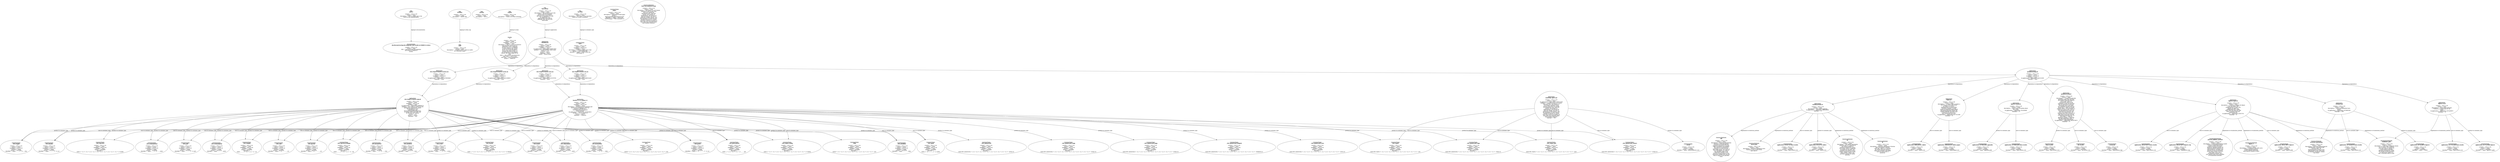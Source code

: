 digraph {
	margin=0 ratio=fill
	"Tags.source" [label=<<U>Tags</U><BR/><B>source</B><BR/><BR/>created =  2022-11-04<BR/>creator =  doug<BR/>description =  This is a paper that is the<BR/>source of the reproducibility.>]
	"Tags.mad" [label=<<U>Tags</U><BR/><B>mad</B><BR/><BR/>created =  2022-11-04<BR/>creator =  doug<BR/>description =  Complete AWOL. About as useful<BR/>as a chocolate teapot>]
	"Tags.ancient" [label=<<U>Tags</U><BR/><B>ancient</B><BR/><BR/>created =  2022-11-04<BR/>creator =  doug<BR/>description =  Past it.>]
	"Tags.frivilous" [label=<<U>Tags</U><BR/><B>frivilous</B><BR/><BR/>created =  2022-11-04<BR/>creator =  doug<BR/>description =  Rather silly.>]
	"Tags.urgent" [label=<<U>Tags</U><BR/><B>urgent</B><BR/><BR/>created =  2022-11-04<BR/>creator =  doug<BR/>description =  Needs to be done yesterday.>]
	"Tags.bad_syntax" [label=<<U>Tags</U><BR/><B>bad_syntax</B><BR/><BR/>created =  2022-11-04<BR/>creator =  doug<BR/>description =  The syntax in use in the<BR/>script is still too awkward,<BR/>and you have to be really in<BR/>the zone to remember it, in all<BR/>its complexity. It is<BR/>approaching some kind of<BR/>language, but I am not sure<BR/>which kind.>]
	"Tags.too_slow" [label=<<U>Tags</U><BR/><B>too_slow</B><BR/><BR/>created =  2022-11-04<BR/>creator =  doug<BR/>description =  This refers to the execution<BR/>speed of a script or program.>]
	"Applications.application_2393015356" [label=<<U>Applications</U><BR/><B>analysege_gpLU2.pl</B><BR/><BR/>created =  2022-11-04<BR/>creator =  doug<BR/>id_application =  application_2393015356<BR/>purpose =   Analysis script to # results<BR/>from SSS runs. The output is a<BR/>CSV format summary of the<BR/>results from each run, listing<BR/>the parameters first, then the<BR/>results: the number of<BR/>bankruptcies, the amount of<BR/>land use change, the year of<BR/>extinction of each species, and<BR/>the abundance of each species.<BR/>Number of species at a given<BR/>time step Level of occupancy at<BR/>each time step Shannon index<BR/>and evenness measure.<BR/>language =  Perl>]
	"Applications.application_3831436655" [label=<<U>Applications</U><BR/><B>SSS-StopC2-Cluster-create.sh</B><BR/><BR/>created =  2022-11-04<BR/>creator =  doug<BR/>modified =  2022-11-04<BR/>modifier =  doug<BR/>id_application =  application_3831436655<BR/>language =  Bash>]
	"Applications.application_3852470873" [label=<<U>Applications</U><BR/><B>postprocessing.R</B><BR/><BR/>created =  2022-11-04<BR/>creator =  doug<BR/>description =   A small R script that<BR/>emaulates what Gary did with<BR/>the outputs from the model in<BR/>an R script. That is it<BR/>reconstructs what he did<BR/>originally in what we presume<BR/>was an interactive R session.<BR/>Essentially this scrpt takes<BR/>the combined results from the<BR/>model and: 1. Adds two empty<BR/>columns TSNE.1.X and TSNE.1.Y -<BR/>this were going to be used for<BR/>visualisation of the data, but<BR/>were late abaondoned. The<BR/>columns have been retained, so<BR/>that they do not mess up any<BR/>subsequent programs that use<BR/>the output. 2. Adds an<BR/>incentive column. 3. Removes<BR/>the high bankruptcy rates. 4.<BR/>Removes high expenditure.<BR/>id_application =  application_3852470873<BR/>language =  R>]
	"Applications.application_648609270" [label=<<U>Applications</U><BR/><B>SSS-StopC2-Cluster-expt.pl</B><BR/><BR/>created =  2022-11-04<BR/>creator =  doug<BR/>modified =  2022-11-04<BR/>modifier =  doug<BR/>id_application =  application_648609270<BR/>purpose =  Perl script to create the SSS<BR/>preliminary experiments. These<BR/>are designed to cover<BR/>sinks/nosinks and<BR/>RewardActivity/RewardSpecies,<BR/>at various BETs and ASPs, and<BR/>for flat and var2 market.<BR/>version =  1.0<BR/>licence =  GPLv3<BR/>language =  Perl>]
	"Applications.application_1879050848" [label=<<U>Applications</U><BR/><B>SSS-StopC2-Cluster-create2.sh</B><BR/><BR/>created =  2022-11-04<BR/>creator =  doug<BR/>modified =  2022-11-04<BR/>modifier =  doug<BR/>id_application =  application_1879050848<BR/>language =  Bash>]
	"Applications.application_35542745" [label=<<U>Applications</U><BR/><B>figure2-3part.R</B><BR/><BR/>created =  2022-11-04<BR/>creator =  doug<BR/>description =   Produces 6 graphs for figure<BR/>3 for the paper. The<BR/>configurations to select this<BR/>graphs are kept in a<BR/>configuration file, unlike<BR/>other code this does not take<BR/>these scenarios from the<BR/>commmand line<BR/>id_application =  application_35542745<BR/>language =  R>]
	"Applications.application_2888254445" [label=<<U>Applications</U><BR/><B>SSS-StopC2-Cluster-run.sh</B><BR/><BR/>created =  2022-11-04<BR/>creator =  doug<BR/>modified =  2022-11-04<BR/>modifier =  doug<BR/>id_application =  application_2888254445<BR/>language =  Bash>]
	"Applications.application_3889266591" [label=<<U>Applications</U><BR/><B>nonlinearK4bsI.R</B><BR/><BR/>created =  2022-11-04<BR/>creator =  doug<BR/>description =  This needs supplying<BR/>id_application =  application_3889266591<BR/>language =  R>]
	"Applications.application_3450918915" [label=<<U>Applications</U><BR/><B>fearlus-1.1.5.2_spom-2.3</B><BR/><BR/>created =  2022-11-04<BR/>creator =  doug<BR/>modified =  2022-11-04<BR/>modifier =  doug<BR/>description =  Framework for Evaluation and<BR/>Assessment of Regional Land Use<BR/>Scenarios (FEARLUS) =<BR/>Stochastic Patch Occupancy<BR/>Model (SPOM)<BR/>id_application =  application_3450918915<BR/>version =  1.1.5.2_spom-2.3<BR/>licence =  GPLv3<BR/>language =  Unknown>]
	"Applications.application_2125378781" [label=<<U>Applications</U><BR/><B>SSS-StopC2-Cluster-run2.sh</B><BR/><BR/>created =  2022-11-04<BR/>creator =  doug<BR/>modified =  2022-11-04<BR/>modifier =  doug<BR/>id_application =  application_2125378781<BR/>language =  Bash>]
	"Applications.application_1060615845" [label=<<U>Applications</U><BR/><B>workflow.sh</B><BR/><BR/>created =  2022-11-04<BR/>creator =  doug<BR/>modified =  2022-11-04<BR/>modifier =  doug<BR/>id_application =  application_1060615845<BR/>purpose =  Overall workflow shell script<BR/>version =  1.0<BR/>licence =  GPLv3<BR/>language =  Bash<BR/>model =  fearlus-spom>]
	"Applications.application_4117413268" [label=<<U>Applications</U><BR/><B>table4.R</B><BR/><BR/>created =  2022-11-04<BR/>creator =  doug<BR/>description =   A small script to prodce a<BR/>text version of the table found<BR/>in Polhil et al (2013) -<BR/>Nonlinearities in biodiversity<BR/>incentive schemes: A study<BR/>using an integrated agent-based<BR/>and metacommunity model The<BR/>original diagram was done with<BR/>a mixture of R and Excel. I<BR/>have automated this part.<BR/>id_application =  application_4117413268<BR/>language =  R>]
	"Applications.application_1674429870" [label=<<U>Applications</U><BR/><B>figure2-3s.R</B><BR/><BR/>created =  2022-11-04<BR/>creator =  doug<BR/>description =   Need some stuff here.<BR/>Produces a sunflow plot for the<BR/>paper<BR/>id_application =  application_1674429870<BR/>language =  R>]
	"Applications.application_3379063284" [label=<<U>Applications</U><BR/><B>treehist3.pl</B><BR/><BR/>created =  2022-11-04<BR/>creator =  doug<BR/>description =  Some documentation here,<BR/>please.<BR/>id_application =  application_3379063284<BR/>language =  Perl>]
	"Applications.application_781459499" [label=<<U>Applications</U><BR/><B>figure2-3small.R</B><BR/><BR/>created =  2022-11-04<BR/>creator =  doug<BR/>description =  Some words of wisdom about<BR/>this script.<BR/>id_application =  application_781459499<BR/>language =  R>]
	"Applications.application_1642152293" [label=<<U>Applications</U><BR/><B>postprocessing.sh</B><BR/><BR/>created =  2022-11-04<BR/>creator =  doug<BR/>modified =  2022-11-04<BR/>modifier =  doug<BR/>id_application =  application_1642152293<BR/>language =  Bash>]
	"ContainerTypes.paper" [label=<<U>ContainerTypes</U><BR/><B>paper</B><BR/><BR/>created =  2022-11-04<BR/>creator =  doug<BR/>description =  Published or draft paper<BR/>format = <BR/>application/pdf;application/msword<BR/>identifier =  magic:^.*Microsoft<BR/>Word*$;magic:^.*PDF Document.*$>]
	"ContainerTypes.application_3852470873_final_results" [label=<<U>ContainerTypes</U><BR/><B>application_3852470873_final_results</B><BR/><BR/>created =  2022-11-04<BR/>creator =  doug<BR/>format =  text/plain<BR/>identifier =  name:^final_results.csv$>]
	"ContainerTypes.application_3852470873_figure3_cfg" [label=<<U>ContainerTypes</U><BR/><B>application_3852470873_figure3_cfg</B><BR/><BR/>created =  2022-11-04<BR/>creator =  doug<BR/>format =  text/plain<BR/>identifier =  name:^cfg\/figure3\.cfg$>]
	"ContainerTypes.application_3852470873_figure3" [label=<<U>ContainerTypes</U><BR/><B>application_3852470873_figure3</B><BR/><BR/>created =  2022-11-04<BR/>creator =  doug<BR/>format =  text/plain<BR/>identifier =  name:^figure3.pdf$>]
	"ContainerTypes._SSS_top-level" [label=<<U>ContainerTypes</U><BR/><B>_SSS_top-level</B><BR/><BR/>created =  2022-11-04<BR/>creator =  doug<BR/>modified =  2022-11-04<BR/>modifier =  doug<BR/>format =  text/plain<BR/>identifier = <BR/>name:_[^_]+_[^_]+_[^_]+_[^_]+_[^_]+_[^_]+_[^_]+_[^_]+_[^_]+_[^_]+_[^_]+.model>]
	"ContainerTypes._SSS_dummy" [label=<<U>ContainerTypes</U><BR/><B>_SSS_dummy</B><BR/><BR/>created =  2022-11-04<BR/>creator =  doug<BR/>modified =  2022-11-04<BR/>modifier =  doug<BR/>format =  text/plain<BR/>identifier =  name:___________[^_]+.csv>]
	"ContainerTypes.application_35542745_final_results" [label=<<U>ContainerTypes</U><BR/><B>application_35542745_final_results</B><BR/><BR/>created =  2022-11-04<BR/>creator =  doug<BR/>format =  text/plain<BR/>identifier =  name:^final_results.csv$>]
	"ContainerTypes.application_35542745_table4" [label=<<U>ContainerTypes</U><BR/><B>application_35542745_table4</B><BR/><BR/>created =  2022-11-04<BR/>creator =  doug<BR/>format =  text/plain<BR/>identifier =  name:^table4.csv$>]
	"ContainerTypes.application_4117413268_figure4" [label=<<U>ContainerTypes</U><BR/><B>application_4117413268_figure4</B><BR/><BR/>created =  2022-11-04<BR/>creator =  doug<BR/>format =  text/plain<BR/>identifier =  name:^figure4.*\.pdf$>]
	"ContainerTypes._SSS_species" [label=<<U>ContainerTypes</U><BR/><B>_SSS_species</B><BR/><BR/>created =  2022-11-04<BR/>creator =  doug<BR/>modified =  2022-11-04<BR/>modifier =  doug<BR/>format =  text/plain<BR/>identifier =  name:_[^_]+__________.csv>]
	"ContainerTypes.application_1674429870_figure5" [label=<<U>ContainerTypes</U><BR/><B>application_1674429870_figure5</B><BR/><BR/>created =  2022-11-04<BR/>creator =  doug<BR/>format =  text/plain<BR/>identifier =  name:^.*.PDF$>]
	"ContainerTypes.application_3889266591_table4" [label=<<U>ContainerTypes</U><BR/><B>application_3889266591_table4</B><BR/><BR/>created =  2022-11-04<BR/>creator =  doug<BR/>format =  text/plain<BR/>identifier =  name:^table4.csv$>]
	"ContainerTypes._SSS_economystate" [label=<<U>ContainerTypes</U><BR/><B>_SSS_economystate</B><BR/><BR/>created =  2022-11-04<BR/>creator =  doug<BR/>modified =  2022-11-04<BR/>modifier =  doug<BR/>format =  text/plain<BR/>identifier =  name:______[^_]+_____.state>]
	"ContainerTypes.application_3889266591_table4_paper" [label=<<U>ContainerTypes</U><BR/><B>application_3889266591_table4_paper</B><BR/><BR/>created =  2022-11-04<BR/>creator =  doug<BR/>format =  text/plain<BR/>identifier =  name:^table4.paper.csv$>]
	"ContainerTypes._SSS_top-level-subpop" [label=<<U>ContainerTypes</U><BR/><B>_SSS_top-level-subpop</B><BR/><BR/>created =  2022-11-04<BR/>creator =  doug<BR/>modified =  2022-11-04<BR/>modifier =  doug<BR/>format =  text/plain<BR/>identifier = <BR/>name:________[^_]+_[^_]+_[^_]+_.ssp>]
	"ContainerTypes._SSS_grid" [label=<<U>ContainerTypes</U><BR/><B>_SSS_grid</B><BR/><BR/>created =  2022-11-04<BR/>creator =  doug<BR/>modified =  2022-11-04<BR/>modifier =  doug<BR/>format =  text/plain<BR/>identifier =  name:___________[^_]+.grd>]
	"ContainerTypes.application_3379063284_appendix" [label=<<U>ContainerTypes</U><BR/><B>application_3379063284_appendix</B><BR/><BR/>created =  2022-11-04<BR/>creator =  doug<BR/>format =  text/plain<BR/>identifier =  name:^appendix.pdf$>]
	"ContainerTypes.application_4117413268_final_results" [label=<<U>ContainerTypes</U><BR/><B>application_4117413268_final_results</B><BR/><BR/>created =  2022-11-04<BR/>creator =  doug<BR/>format =  text/plain<BR/>identifier =  name:^final_results.csv$>]
	"ContainerTypes._SSS_subpop" [label=<<U>ContainerTypes</U><BR/><B>_SSS_subpop</B><BR/><BR/>created =  2022-11-04<BR/>creator =  doug<BR/>modified =  2022-11-04<BR/>modifier =  doug<BR/>format =  text/plain<BR/>identifier = <BR/>name:________[^_]+_[^_]+_[^_]+_.sp>]
	"ContainerTypes._SSS_yieldtree" [label=<<U>ContainerTypes</U><BR/><B>_SSS_yieldtree</B><BR/><BR/>created =  2022-11-04<BR/>creator =  doug<BR/>modified =  2022-11-04<BR/>modifier =  doug<BR/>format =  text/plain<BR/>identifier =  name:___________.tree>]
	"ContainerTypes.application_1674429870_final_results" [label=<<U>ContainerTypes</U><BR/><B>application_1674429870_final_results</B><BR/><BR/>created =  2022-11-04<BR/>creator =  doug<BR/>format =  text/plain<BR/>identifier =  name:^final_results.csv$>]
	"ContainerTypes._SSS_fearlus" [label=<<U>ContainerTypes</U><BR/><B>_SSS_fearlus</B><BR/><BR/>created =  2022-11-04<BR/>creator =  doug<BR/>modified =  2022-11-04<BR/>modifier =  doug<BR/>format =  text/plain<BR/>identifier = <BR/>name:__[^_]+_[^_]+_[^_]+_[^_]+_[^_]+_[^_]+_[^_]+_[^_]+_[^_]+_[^_]+.fearlus>]
	"ContainerTypes._SSS_incomedata" [label=<<U>ContainerTypes</U><BR/><B>_SSS_incomedata</B><BR/><BR/>created =  2022-11-04<BR/>creator =  doug<BR/>modified =  2022-11-04<BR/>modifier =  doug<BR/>format =  text/plain<BR/>identifier =  name:______[^_]+_____.data>]
	"ContainerTypes._SSS_government" [label=<<U>ContainerTypes</U><BR/><B>_SSS_government</B><BR/><BR/>created =  2022-11-04<BR/>creator =  doug<BR/>modified =  2022-11-04<BR/>modifier =  doug<BR/>format =  text/plain<BR/>identifier = <BR/>name:__[^_]+_[^_]+_[^_]+_[^_]+______.gov>]
	"ContainerTypes._SSS_sink" [label=<<U>ContainerTypes</U><BR/><B>_SSS_sink</B><BR/><BR/>created =  2022-11-04<BR/>creator =  doug<BR/>modified =  2022-11-04<BR/>modifier =  doug<BR/>format =  text/plain<BR/>identifier =  name:_[^_]+__________.csv>]
	"ContainerTypes.application_3379063284_final_results" [label=<<U>ContainerTypes</U><BR/><B>application_3379063284_final_results</B><BR/><BR/>created =  2022-11-04<BR/>creator =  doug<BR/>format =  text/plain<BR/>identifier =  name:^final_results.csv$>]
	"ContainerTypes._SSS_incometree" [label=<<U>ContainerTypes</U><BR/><B>_SSS_incometree</B><BR/><BR/>created =  2022-11-04<BR/>creator =  doug<BR/>modified =  2022-11-04<BR/>modifier =  doug<BR/>format =  text/plain<BR/>identifier =  name:______[^_]+_____.tree>]
	"ContainerTypes._SSS_event" [label=<<U>ContainerTypes</U><BR/><B>_SSS_event</B><BR/><BR/>created =  2022-11-04<BR/>creator =  doug<BR/>modified =  2022-11-04<BR/>modifier =  doug<BR/>format =  text/plain<BR/>identifier =  name:________[^_]+___.event>]
	"ContainerTypes._SSS_luhab" [label=<<U>ContainerTypes</U><BR/><B>_SSS_luhab</B><BR/><BR/>created =  2022-11-04<BR/>creator =  doug<BR/>modified =  2022-11-04<BR/>modifier =  doug<BR/>format =  text/plain<BR/>identifier =  name:___________.csv>]
	"ContainerTypes.bash" [label=<<U>ContainerTypes</U><BR/><B>bash</B><BR/><BR/>created =  2022-11-04<BR/>creator =  doug<BR/>modified =  2022-11-04<BR/>modifier =  doug<BR/>description =  A Bourne-again bash script<BR/>format =  text/x-shellscript<BR/>identifier =  magic:^.*shell script text<BR/>executable.*$>]
	"ContainerTypes._SSS_climateprob" [label=<<U>ContainerTypes</U><BR/><B>_SSS_climateprob</B><BR/><BR/>created =  2022-11-04<BR/>creator =  doug<BR/>modified =  2022-11-04<BR/>modifier =  doug<BR/>format =  text/plain<BR/>identifier =  name:___________.prob>]
	"ContainerTypes._SSS_patch" [label=<<U>ContainerTypes</U><BR/><B>_SSS_patch</B><BR/><BR/>created =  2022-11-04<BR/>creator =  doug<BR/>modified =  2022-11-04<BR/>modifier =  doug<BR/>format =  text/plain<BR/>identifier =  name:_[^_]+__________[^_]+.csv>]
	"ContainerTypes._SSS_report-config" [label=<<U>ContainerTypes</U><BR/><B>_SSS_report-config</B><BR/><BR/>created =  2022-11-04<BR/>creator =  doug<BR/>modified =  2022-11-04<BR/>modifier =  doug<BR/>format =  text/plain<BR/>identifier = <BR/>name:_[^_]+_[^_]+_[^_]+_[^_]+_[^_]+_[^_]+_[^_]+_[^_]+_[^_]+_[^_]+_[^_]+.repcfg>]
	"ContainerTypes._SSS_yielddata" [label=<<U>ContainerTypes</U><BR/><B>_SSS_yielddata</B><BR/><BR/>created =  2022-11-04<BR/>creator =  doug<BR/>modified =  2022-11-04<BR/>modifier =  doug<BR/>format =  text/plain<BR/>identifier =  name:___________.data>]
	"ContainerTypes._SSS_spom" [label=<<U>ContainerTypes</U><BR/><B>_SSS_spom</B><BR/><BR/>created =  2022-11-04<BR/>creator =  doug<BR/>modified =  2022-11-04<BR/>modifier =  doug<BR/>format =  text/plain<BR/>identifier = <BR/>name:_[^_]+__________[^_]+.spom>]
	"ContainerTypes._SSS_economyprob" [label=<<U>ContainerTypes</U><BR/><B>_SSS_economyprob</B><BR/><BR/>created =  2022-11-04<BR/>creator =  doug<BR/>modified =  2022-11-04<BR/>modifier =  doug<BR/>format =  text/plain<BR/>identifier =  name:___________.prob>]
	"ContainerTypes._SSS_trigger" [label=<<U>ContainerTypes</U><BR/><B>_SSS_trigger</B><BR/><BR/>created =  2022-11-04<BR/>creator =  doug<BR/>modified =  2022-11-04<BR/>modifier =  doug<BR/>format =  text/plain<BR/>identifier =  name:________[^_]+___.trig>]
	"ContainerTypes._OUT" [label=<<U>ContainerTypes</U><BR/><B>_OUT</B><BR/><BR/>created =  2022-11-04<BR/>creator =  doug<BR/>modified =  2022-11-04<BR/>modifier =  doug<BR/>format =  text/plain<BR/>identifier = <BR/>name:[^_]+_[^_]+_[^_]+_[^_]+_[^_]+_[^_]+_[^_]+_[^_]+_[^_]+_[^_]+_[^_].out>]
	"ContainerTypes._ERR" [label=<<U>ContainerTypes</U><BR/><B>_ERR</B><BR/><BR/>created =  2022-11-04<BR/>creator =  doug<BR/>modified =  2022-11-04<BR/>modifier =  doug<BR/>format =  text/plain<BR/>identifier = <BR/>name:[^_]+_[^_]+_[^_]+_[^_]+_[^_]+_[^_]+_[^_]+_[^_]+_[^_]+_[^_]+_[^_].err>]
	"ContainerTypes._SSS_spomresult_lspp" [label=<<U>ContainerTypes</U><BR/><B>_SSS_spomresult_lspp</B><BR/><BR/>created =  2022-11-04<BR/>creator =  doug<BR/>modified =  2022-11-04<BR/>modifier =  doug<BR/>format =  text/plain<BR/>identifier = <BR/>name:SSS_spomresult_[^_]+_[^_]+_[^_]+_[^_]+_[^_]+_[^_]+_[^_]+_[^_]+_[^_]+_[^_]+_[^_]-lspp.csv>]
	"ContainerTypes._result" [label=<<U>ContainerTypes</U><BR/><B>_result</B><BR/><BR/>created =  2022-11-04<BR/>creator =  doug<BR/>format =  text/plain<BR/>identifier =  name:^(batch1|batch2).csv$>]
	"ContainerTypes._SSS_spomresult" [label=<<U>ContainerTypes</U><BR/><B>_SSS_spomresult</B><BR/><BR/>created =  2022-11-04<BR/>creator =  doug<BR/>modified =  2022-11-04<BR/>modifier =  doug<BR/>format =  text/plain<BR/>identifier = <BR/>name:SSS_spomresult_[^_]+_[^_]+_[^_]+_[^_]+_[^_]+_[^_]+_[^_]+_[^_]+_[^_]+_[^_]+_[^_]-prop.csv>]
	"ContainerTypes._SSS_spomresult_nspp" [label=<<U>ContainerTypes</U><BR/><B>_SSS_spomresult_nspp</B><BR/><BR/>created =  2022-11-04<BR/>creator =  doug<BR/>modified =  2022-11-04<BR/>modifier =  doug<BR/>format =  text/plain<BR/>identifier = <BR/>name:SSS_spomresult_[^_]+_[^_]+_[^_]+_[^_]+_[^_]+_[^_]+_[^_]+_[^_]+_[^_]+_[^_]+_[^_]-nspp.csv>]
	"ContainerTypes._SSS_spomresult_pspp" [label=<<U>ContainerTypes</U><BR/><B>_SSS_spomresult_pspp</B><BR/><BR/>created =  2022-11-04<BR/>creator =  doug<BR/>modified =  2022-11-04<BR/>modifier =  doug<BR/>format =  text/plain<BR/>identifier = <BR/>name:SSS_spomresult_[^_]+_[^_]+_[^_]+_[^_]+_[^_]+_[^_]+_[^_]+_[^_]+_[^_]+_[^_]+_[^_]-pspp.csv>]
	"ContainerTypes._SSS_spomresult_habgrid" [label=<<U>ContainerTypes</U><BR/><B>_SSS_spomresult_habgrid</B><BR/><BR/>created =  2022-11-04<BR/>creator =  doug<BR/>modified =  2022-11-04<BR/>modifier =  doug<BR/>format =  text/plain<BR/>identifier = <BR/>name:SSS_spomresult_[^_]+_[^_]+_[^_]+_[^_]+_[^_]+_[^_]+_[^_]+_[^_]+_[^_]+_[^_]+_[^_]-habgrid.csv>]
	"ContainerTypes._SSS_spomresult_area" [label=<<U>ContainerTypes</U><BR/><B>_SSS_spomresult_area</B><BR/><BR/>created =  2022-11-04<BR/>creator =  doug<BR/>modified =  2022-11-04<BR/>modifier =  doug<BR/>format =  text/plain<BR/>identifier = <BR/>name:SSS_spomresult_[^_]+_[^_]+_[^_]+_[^_]+_[^_]+_[^_]+_[^_]+_[^_]+_[^_]+_[^_]+_[^_]-area.csv>]
	"ContainerTypes._SSS_report" [label=<<U>ContainerTypes</U><BR/><B>_SSS_report</B><BR/><BR/>created =  2022-11-04<BR/>creator =  doug<BR/>modified =  2022-11-04<BR/>modifier =  doug<BR/>format =  text/plain<BR/>identifier = <BR/>name:SSS_report_[^_]+_[^_]+_[^_]+_[^_]+_[^_]+_[^_]+_[^_]+_[^_]+_[^_]+_[^_]+_[^_].txt>]
	"ContainerTypes._all_results" [label=<<U>ContainerTypes</U><BR/><B>_all_results</B><BR/><BR/>created =  2022-11-04<BR/>creator =  doug<BR/>format =  text/plain<BR/>identifier =  name:^all_results.csv$>]
	"ContainerTypes._SSS_report_grd" [label=<<U>ContainerTypes</U><BR/><B>_SSS_report_grd</B><BR/><BR/>created =  2022-11-04<BR/>creator =  doug<BR/>modified =  2022-11-04<BR/>modifier =  doug<BR/>format =  text/plain<BR/>identifier = <BR/>name:SSS_report_[^_]+_[^_]+_[^_]+_[^_]+_[^_]+_[^_]+_[^_]+_[^_]+_[^_]+_[^_]+_[^_].grd>]
	"ContainerTypes._SSS_spomresult_extinct" [label=<<U>ContainerTypes</U><BR/><B>_SSS_spomresult_extinct</B><BR/><BR/>created =  2022-11-04<BR/>creator =  doug<BR/>modified =  2022-11-04<BR/>modifier =  doug<BR/>format =  text/plain<BR/>identifier = <BR/>name:SSS_spomresult_[^_]+_[^_]+_[^_]+_[^_]+_[^_]+_[^_]+_[^_]+_[^_]+_[^_]+_[^_]+_[^_]-nspp.csv>]
	"ContainerTypes._scenarios" [label=<<U>ContainerTypes</U><BR/><B>_scenarios</B><BR/><BR/>created =  2022-11-04<BR/>creator =  doug<BR/>format =  text/plain<BR/>identifier =  name:^cfg/scenarios.cfg$>]
	"ContainerTypes._final_results" [label=<<U>ContainerTypes</U><BR/><B>_final_results</B><BR/><BR/>created =  2022-11-04<BR/>creator =  doug<BR/>format =  text/plain<BR/>identifier =  name:^final_results.csv$>]
	"Studies.1" [label=<<U>Studies</U><BR/><B>1</B><BR/><BR/>created =  2022-11-04<BR/>creator =  doug<BR/>modified =  2022-11-04<BR/>modifier =  doug<BR/>description =  This is a run to reconstruct<BR/>the diagrams and results in<BR/>Polhill et al. 2013. Originally<BR/>we were going to use Python<BR/>scripts to do the job control<BR/>for us, but I have decided to<BR/>remain with shell scripts, to<BR/>try and preserve the original<BR/>flavour. But these might be too<BR/>slow.<BR/>label =  SSS-cluster2 reconstruction<BR/>start_time =  2022-11-04<BR/>end_time =  20221104T095911<BR/>project =  MIRACLE>]
	"Documentation.doc/Reconstructing the diagrams and results in Polhill et al.docx" [label=<<U>Documentation</U><BR/><B>doc/Reconstructing the diagrams and results in Polhill et al.docx</B><BR/><BR/>created =  2022-11-04<BR/>creator =  doug<BR/>title =  Reconstructing the diagrams<BR/>and results in Polhill et<BR/>al.docx>]
	"StatisticalMethods.aic" [label=<<U>StatisticalMethods</U><BR/><B>aic</B><BR/><BR/>created =  2022-11-04<BR/>creator =  doug<BR/>description =  The Akaike information<BR/>criterion (AIC) is a measure of<BR/>the relative quality of<BR/>statistical models for a given<BR/>set of data. Given a collection<BR/>of models for the data, AIC<BR/>estimates the quality of each<BR/>model, relative to each of the<BR/>other models. Hence, AIC<BR/>provides a means for model<BR/>selection.>]
	"StatisticalMethods.bi" [label=<<U>StatisticalMethods</U><BR/><B>bi</B><BR/><BR/>created =  2022-11-04<BR/>creator =  doug<BR/>description =  Bayesian Information Criterion<BR/>(BIC) or Schwarz criterion<BR/>(also SBC, SBIC) is a criterion<BR/>for model selection among a<BR/>finite set of models; the model<BR/>with the lowest BIC is<BR/>preferred.>]
	"StatisticalMethods.edf" [label=<<U>StatisticalMethods</U><BR/><B>edf</B><BR/><BR/>created =  2022-11-04<BR/>creator =  doug<BR/>description =  Empirical Distribution<BR/>Function is the distribution<BR/>function associated with the<BR/>empirical measure of a sample.<BR/>This cumulative distribution<BR/>function is a step function<BR/>that jumps up by 1/n at each of<BR/>the n data points. Its value at<BR/>any specified value of the<BR/>measured variable is the<BR/>fraction of observations of the<BR/>measured variable that are less<BR/>than or equal to the specified<BR/>value.>]
	"StatisticalMethods.anova.gam" [label=<<U>StatisticalMethods</U><BR/><B>anova.gam</B><BR/><BR/>created =  2022-11-04<BR/>creator =  doug<BR/>description =  Performs hypothesis tests<BR/>relating to one or more fitted<BR/>gam objects.>]
	"StatisticalMethods.recursive_partioning" [label=<<U>StatisticalMethods</U><BR/><B>recursive_partioning</B><BR/><BR/>created =  2022-11-04<BR/>creator =  doug<BR/>description =  Recursive partitioning for<BR/>classification, regression and<BR/>survival trees. An<BR/>implementation of most of the<BR/>functionality of the 1984 book<BR/>by Breiman, Friedman, Olshen<BR/>and Stone.>]
	"StatisticalMethods.Post-run-analysis-script" [label=<<U>StatisticalMethods</U><BR/><B>Post-run-analysis-script</B><BR/><BR/>created =  2022-11-04<BR/>creator =  doug<BR/>description =  The output is a CSV format<BR/>summary of the results from<BR/>each run, listing the<BR/>parameters first, then the<BR/>results: the number of<BR/>bankruptcies, the amount of<BR/>land use change, the year of<BR/>extinction of each species, and<BR/>the abundance of each species.<BR/>Number of species at a given<BR/>time step Level of occupancy at<BR/>each time step Shannon index<BR/>and evenness measure.>]
	"VisualisationMethods.sunflower_plot" [label=<<U>VisualisationMethods</U><BR/><B>sunflower_plot</B><BR/><BR/>created =  2022-11-04<BR/>creator =  doug<BR/>description =  Looks like a sunflower drawn<BR/>in a 2D space. The sunflower<BR/>plots are used as variants of<BR/>scatter plots to display<BR/>bivariate distribution. When<BR/>the density of data increases<BR/>in a particular region of a<BR/>plot, it becomes hard to read.>]
	"VisualisationMethods.general_additive_method" [label=<<U>VisualisationMethods</U><BR/><B>general_additive_method</B><BR/><BR/>created =  2022-11-04<BR/>creator =  doug<BR/>description =  A generalized additive model<BR/>(GAM) is a generalized linear<BR/>model in which the linear<BR/>predictor depends linearly on<BR/>unknown smooth functions of<BR/>some predictor variables, and<BR/>interest focuses on inference<BR/>about these smooth functions.<BR/>Note Bene: this is not a<BR/>visualisation method, but I<BR/>just wanted some more examples<BR/>of visualisation methods.>]
	"VisualisationMethods.figure_3" [label=<<U>VisualisationMethods</U><BR/><B>figure_3</B><BR/><BR/>created =  2022-11-04<BR/>creator =  doug<BR/>description =  A sunflower plot with curve<BR/>fitting, plotting incentive<BR/>(x-axis) against landscape<BR/>scale species richness (y-axis)>]
	"Tags.frivilous" -> "Tags.mad" [label="tagmap-to-other_tag"]
	"Applications.application_1060615845" -> "Applications.application_3831436655" [label="dependency-to-dependency"]
	"Applications.application_1642152293" -> "Applications.application_3852470873" [label="dependency-to-dependency"]
	"Applications.application_3831436655" -> "Applications.application_648609270" [label="dependency-to-dependency"]
	"Applications.application_1879050848" -> "Applications.application_648609270" [label="dependency-to-dependency"]
	"Applications.application_1060615845" -> "Applications.application_1879050848" [label="dependency-to-dependency"]
	"Applications.application_1642152293" -> "Applications.application_35542745" [label="dependency-to-dependency"]
	"Applications.application_1060615845" -> "Applications.application_2888254445" [label="dependency-to-dependency"]
	"Applications.application_1642152293" -> "Applications.application_3889266591" [label="dependency-to-dependency"]
	"Applications.application_2888254445" -> "Applications.application_3450918915" [label="dependency-to-dependency"]
	"Applications.application_2125378781" -> "Applications.application_3450918915" [label="dependency-to-dependency"]
	"Applications.application_1060615845" -> "Applications.application_2125378781" [label="dependency-to-dependency"]
	"Tags.bad_syntax" -> "Applications.application_1060615845" [label="tagmap-to-application"]
	"Applications.application_1642152293" -> "Applications.application_4117413268" [label="dependency-to-dependency"]
	"Applications.application_1642152293" -> "Applications.application_1674429870" [label="dependency-to-dependency"]
	"Applications.application_1642152293" -> "Applications.application_3379063284" [label="dependency-to-dependency"]
	"Applications.application_1642152293" -> "Applications.application_781459499" [label="dependency-to-dependency"]
	"Applications.application_1060615845" -> "Applications.application_1642152293" [label="dependency-to-dependency"]
	"Applications.application_35542745" -> "ContainerTypes.application_3852470873_final_results" [label="uses-to-container_type"]
	"Applications.application_35542745" -> "ContainerTypes.application_3852470873_figure3_cfg" [label="uses-to-container_type"]
	"Applications.application_35542745" -> "ContainerTypes.application_3852470873_figure3" [label="uses-to-container_type"]
	"Applications.application_648609270" -> "ContainerTypes._SSS_top-level" [label="product-to-container_type"]
	"Applications.application_3450918915" -> "ContainerTypes._SSS_top-level" [label="uses-to-container_type"]
	"Applications.application_648609270" -> "ContainerTypes._SSS_dummy" [label="product-to-container_type"]
	"Applications.application_3450918915" -> "ContainerTypes._SSS_dummy" [label="uses-to-container_type"]
	"Applications.application_3889266591" -> "ContainerTypes.application_35542745_final_results" [label="uses-to-container_type"]
	"Applications.application_3889266591" -> "ContainerTypes.application_35542745_table4" [label="product-to-container_type"]
	"Applications.application_1674429870" -> "ContainerTypes.application_4117413268_figure4" [label="product-to-container_type"]
	"Applications.application_648609270" -> "ContainerTypes._SSS_species" [label="product-to-container_type"]
	"Applications.application_3450918915" -> "ContainerTypes._SSS_species" [label="uses-to-container_type"]
	"Applications.application_3379063284" -> "ContainerTypes.application_1674429870_figure5" [label="product-to-container_type"]
	"Applications.application_4117413268" -> "ContainerTypes.application_3889266591_table4" [label="uses-to-container_type"]
	"Applications.application_648609270" -> "ContainerTypes._SSS_economystate" [label="product-to-container_type"]
	"Applications.application_3450918915" -> "ContainerTypes._SSS_economystate" [label="uses-to-container_type"]
	"Applications.application_4117413268" -> "ContainerTypes.application_3889266591_table4_paper" [label="uses-to-container_type"]
	"Applications.application_648609270" -> "ContainerTypes._SSS_top-level-subpop" [label="product-to-container_type"]
	"Applications.application_3450918915" -> "ContainerTypes._SSS_top-level-subpop" [label="uses-to-container_type"]
	"Applications.application_648609270" -> "ContainerTypes._SSS_grid" [label="product-to-container_type"]
	"Applications.application_3450918915" -> "ContainerTypes._SSS_grid" [label="uses-to-container_type"]
	"Applications.application_781459499" -> "ContainerTypes.application_3379063284_appendix" [label="product-to-container_type"]
	"Applications.application_1674429870" -> "ContainerTypes.application_4117413268_final_results" [label="uses-to-container_type"]
	"Applications.application_648609270" -> "ContainerTypes._SSS_subpop" [label="product-to-container_type"]
	"Applications.application_3450918915" -> "ContainerTypes._SSS_subpop" [label="uses-to-container_type"]
	"Applications.application_648609270" -> "ContainerTypes._SSS_yieldtree" [label="product-to-container_type"]
	"Applications.application_3450918915" -> "ContainerTypes._SSS_yieldtree" [label="uses-to-container_type"]
	"Applications.application_3379063284" -> "ContainerTypes.application_1674429870_final_results" [label="uses-to-container_type"]
	"Applications.application_648609270" -> "ContainerTypes._SSS_fearlus" [label="product-to-container_type"]
	"Applications.application_3450918915" -> "ContainerTypes._SSS_fearlus" [label="uses-to-container_type"]
	"Applications.application_648609270" -> "ContainerTypes._SSS_incomedata" [label="product-to-container_type"]
	"Applications.application_3450918915" -> "ContainerTypes._SSS_incomedata" [label="uses-to-container_type"]
	"Applications.application_648609270" -> "ContainerTypes._SSS_government" [label="product-to-container_type"]
	"Applications.application_3450918915" -> "ContainerTypes._SSS_government" [label="uses-to-container_type"]
	"Applications.application_648609270" -> "ContainerTypes._SSS_sink" [label="product-to-container_type"]
	"Applications.application_3450918915" -> "ContainerTypes._SSS_sink" [label="uses-to-container_type"]
	"Applications.application_781459499" -> "ContainerTypes.application_3379063284_final_results" [label="uses-to-container_type"]
	"Applications.application_648609270" -> "ContainerTypes._SSS_incometree" [label="product-to-container_type"]
	"Applications.application_3450918915" -> "ContainerTypes._SSS_incometree" [label="uses-to-container_type"]
	"Applications.application_648609270" -> "ContainerTypes._SSS_event" [label="product-to-container_type"]
	"Applications.application_3450918915" -> "ContainerTypes._SSS_event" [label="uses-to-container_type"]
	"Applications.application_648609270" -> "ContainerTypes._SSS_luhab" [label="product-to-container_type"]
	"Applications.application_3450918915" -> "ContainerTypes._SSS_luhab" [label="uses-to-container_type"]
	"Tags.too_slow" -> "ContainerTypes.bash" [label="tagmap-to-container_type"]
	"Applications.application_648609270" -> "ContainerTypes._SSS_climateprob" [label="product-to-container_type"]
	"Applications.application_3450918915" -> "ContainerTypes._SSS_climateprob" [label="uses-to-container_type"]
	"Applications.application_648609270" -> "ContainerTypes._SSS_patch" [label="product-to-container_type"]
	"Applications.application_3450918915" -> "ContainerTypes._SSS_patch" [label="uses-to-container_type"]
	"Applications.application_648609270" -> "ContainerTypes._SSS_report-config" [label="product-to-container_type"]
	"Applications.application_3450918915" -> "ContainerTypes._SSS_report-config" [label="uses-to-container_type"]
	"Applications.application_648609270" -> "ContainerTypes._SSS_yielddata" [label="product-to-container_type"]
	"Applications.application_3450918915" -> "ContainerTypes._SSS_yielddata" [label="uses-to-container_type"]
	"Applications.application_648609270" -> "ContainerTypes._SSS_spom" [label="product-to-container_type"]
	"Applications.application_3450918915" -> "ContainerTypes._SSS_spom" [label="uses-to-container_type"]
	"Applications.application_648609270" -> "ContainerTypes._SSS_economyprob" [label="product-to-container_type"]
	"Applications.application_3450918915" -> "ContainerTypes._SSS_economyprob" [label="uses-to-container_type"]
	"Applications.application_648609270" -> "ContainerTypes._SSS_trigger" [label="product-to-container_type"]
	"Applications.application_3450918915" -> "ContainerTypes._SSS_trigger" [label="uses-to-container_type"]
	"Applications.application_3450918915" -> "ContainerTypes._OUT" [label="product-to-container_type"]
	"Applications.application_3450918915" -> "ContainerTypes._ERR" [label="product-to-container_type"]
	"Applications.application_3450918915" -> "ContainerTypes._SSS_spomresult_lspp" [label="product-to-container_type"]
	"Applications.application_2393015356" -> "ContainerTypes._SSS_spomresult_lspp" [label="uses-to-container_type"]
	"Applications.application_2393015356" -> "ContainerTypes._result" [label="product-to-container_type"]
	"Applications.application_3450918915" -> "ContainerTypes._SSS_spomresult" [label="product-to-container_type"]
	"Applications.application_3450918915" -> "ContainerTypes._SSS_spomresult_nspp" [label="product-to-container_type"]
	"Applications.application_3450918915" -> "ContainerTypes._SSS_spomresult_pspp" [label="product-to-container_type"]
	"Applications.application_3450918915" -> "ContainerTypes._SSS_spomresult_habgrid" [label="product-to-container_type"]
	"Applications.application_3450918915" -> "ContainerTypes._SSS_spomresult_area" [label="product-to-container_type"]
	"Applications.application_3450918915" -> "ContainerTypes._SSS_report" [label="product-to-container_type"]
	"Applications.application_2393015356" -> "ContainerTypes._SSS_report" [label="uses-to-container_type"]
	"Applications.application_3852470873" -> "ContainerTypes._all_results" [label="uses-to-container_type"]
	"Applications.application_3450918915" -> "ContainerTypes._SSS_report_grd" [label="product-to-container_type"]
	"Applications.application_2393015356" -> "ContainerTypes._SSS_report_grd" [label="uses-to-container_type"]
	"Applications.application_3450918915" -> "ContainerTypes._SSS_spomresult_extinct" [label="product-to-container_type"]
	"Applications.application_2393015356" -> "ContainerTypes._SSS_spomresult_extinct" [label="uses-to-container_type"]
	"Applications.application_3852470873" -> "ContainerTypes._scenarios" [label="uses-to-container_type"]
	"Applications.application_3852470873" -> "ContainerTypes._final_results" [label="product-to-container_type"]
	"Tags.urgent" -> "Studies.1" [label="tagmap-to-study"]
	"Tags.source" -> "Documentation.doc/Reconstructing the diagrams and results in Polhill et al.docx" [label="tagmap-to-documentation"]
	"Applications.application_3889266591" -> "StatisticalMethods.aic" [label="implements-to-statistical_method"]
	"Applications.application_3889266591" -> "StatisticalMethods.bi" [label="implements-to-statistical_method"]
	"Applications.application_3889266591" -> "StatisticalMethods.edf" [label="implements-to-statistical_method"]
	"Applications.application_3889266591" -> "StatisticalMethods.anova.gam" [label="implements-to-statistical_method"]
	"Applications.application_35542745" -> "StatisticalMethods.recursive_partioning" [label="implements-to-statistical_method"]
	"Applications.application_3379063284" -> "StatisticalMethods.recursive_partioning" [label="implements-to-statistical_method"]
	"Applications.application_35542745" -> "VisualisationMethods.sunflower_plot" [label="implements-to-visualisation_method"]
	"Applications.application_1674429870" -> "VisualisationMethods.sunflower_plot" [label="implements-to-visualisation_method"]
	"Applications.application_35542745" -> "VisualisationMethods.general_additive_method" [label="implements-to-visualisation_method"]
	"Applications.application_35542745" -> "VisualisationMethods.figure_3" [label="implements-to-visualisation_method"]
}
